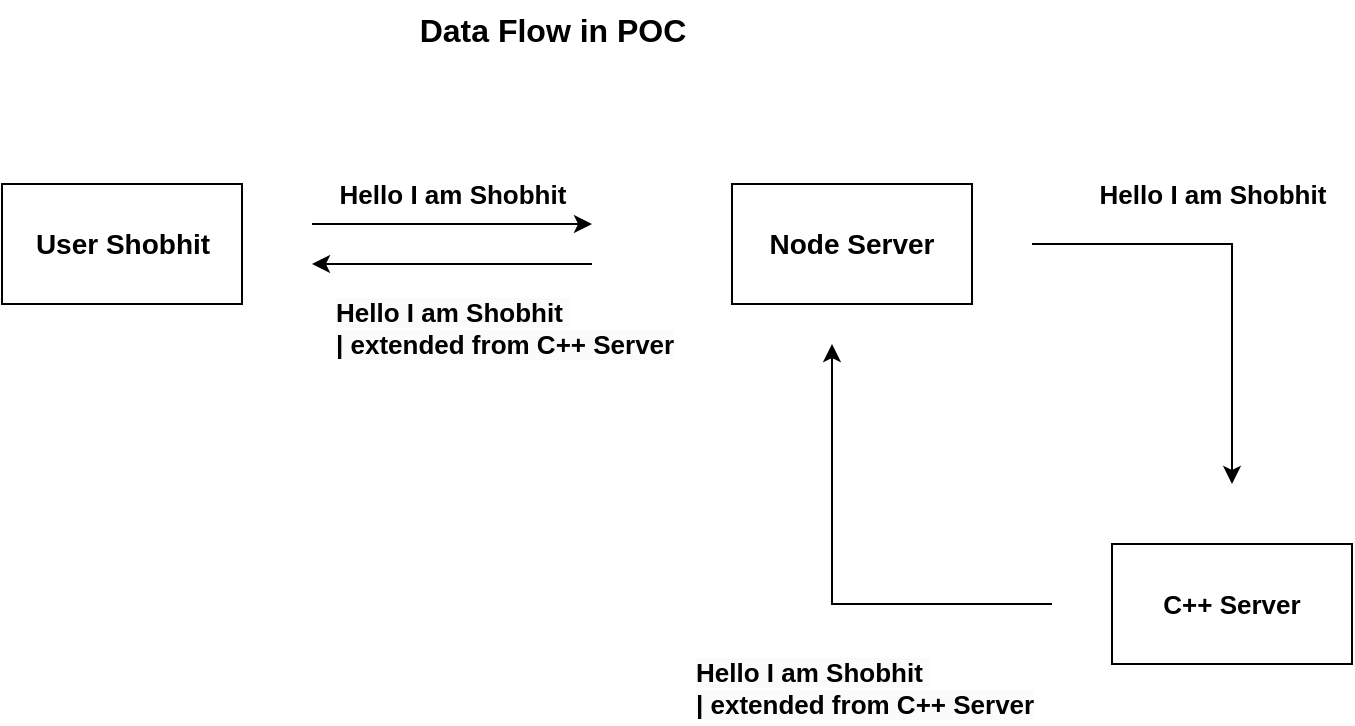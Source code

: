 <mxfile version="24.2.2" type="device">
  <diagram name="Page-1" id="UExZ4AlelgaGs9ZhQVOT">
    <mxGraphModel dx="1386" dy="785" grid="1" gridSize="10" guides="1" tooltips="1" connect="1" arrows="1" fold="1" page="1" pageScale="1" pageWidth="850" pageHeight="1100" math="0" shadow="0">
      <root>
        <mxCell id="0" />
        <mxCell id="1" parent="0" />
        <mxCell id="v1kcYTfgmF5wKfaNZFvS-1" value="&lt;font style=&quot;font-size: 14px;&quot;&gt;&lt;b&gt;User Shobhit&lt;/b&gt;&lt;/font&gt;" style="text;html=1;align=center;verticalAlign=middle;resizable=0;points=[];autosize=1;strokeColor=none;fillColor=none;" vertex="1" parent="1">
          <mxGeometry x="70" y="295" width="110" height="30" as="geometry" />
        </mxCell>
        <mxCell id="v1kcYTfgmF5wKfaNZFvS-2" value="" style="rounded=0;whiteSpace=wrap;html=1;fillColor=none;" vertex="1" parent="1">
          <mxGeometry x="65" y="280" width="120" height="60" as="geometry" />
        </mxCell>
        <mxCell id="v1kcYTfgmF5wKfaNZFvS-3" value="" style="endArrow=classic;html=1;rounded=0;" edge="1" parent="1">
          <mxGeometry width="50" height="50" relative="1" as="geometry">
            <mxPoint x="220" y="300" as="sourcePoint" />
            <mxPoint x="360" y="300" as="targetPoint" />
          </mxGeometry>
        </mxCell>
        <mxCell id="v1kcYTfgmF5wKfaNZFvS-4" value="&lt;font style=&quot;font-size: 13px;&quot;&gt;&lt;b&gt;Hello I am Shobhit&lt;/b&gt;&lt;/font&gt;" style="text;html=1;align=center;verticalAlign=middle;resizable=0;points=[];autosize=1;strokeColor=none;fillColor=none;" vertex="1" parent="1">
          <mxGeometry x="220" y="270" width="140" height="30" as="geometry" />
        </mxCell>
        <mxCell id="v1kcYTfgmF5wKfaNZFvS-5" value="&lt;font size=&quot;1&quot; style=&quot;&quot;&gt;&lt;b style=&quot;font-size: 14px;&quot;&gt;Node Server&lt;/b&gt;&lt;/font&gt;" style="rounded=0;whiteSpace=wrap;html=1;" vertex="1" parent="1">
          <mxGeometry x="430" y="280" width="120" height="60" as="geometry" />
        </mxCell>
        <mxCell id="v1kcYTfgmF5wKfaNZFvS-6" value="" style="endArrow=classic;html=1;rounded=0;" edge="1" parent="1">
          <mxGeometry width="50" height="50" relative="1" as="geometry">
            <mxPoint x="580" y="310" as="sourcePoint" />
            <mxPoint x="680" y="430" as="targetPoint" />
            <Array as="points">
              <mxPoint x="680" y="310" />
            </Array>
          </mxGeometry>
        </mxCell>
        <mxCell id="v1kcYTfgmF5wKfaNZFvS-7" value="&lt;font style=&quot;font-size: 13px;&quot;&gt;&lt;b&gt;Hello I am Shobhit&lt;/b&gt;&lt;/font&gt;" style="text;html=1;align=center;verticalAlign=middle;resizable=0;points=[];autosize=1;strokeColor=none;fillColor=none;" vertex="1" parent="1">
          <mxGeometry x="600" y="270" width="140" height="30" as="geometry" />
        </mxCell>
        <mxCell id="v1kcYTfgmF5wKfaNZFvS-8" value="&lt;font style=&quot;font-size: 13px;&quot;&gt;&lt;b&gt;C++ Server&lt;/b&gt;&lt;/font&gt;" style="rounded=0;whiteSpace=wrap;html=1;" vertex="1" parent="1">
          <mxGeometry x="620" y="460" width="120" height="60" as="geometry" />
        </mxCell>
        <mxCell id="v1kcYTfgmF5wKfaNZFvS-9" value="" style="endArrow=classic;html=1;rounded=0;" edge="1" parent="1">
          <mxGeometry width="50" height="50" relative="1" as="geometry">
            <mxPoint x="590" y="490" as="sourcePoint" />
            <mxPoint x="480" y="360" as="targetPoint" />
            <Array as="points">
              <mxPoint x="480" y="490" />
            </Array>
          </mxGeometry>
        </mxCell>
        <mxCell id="v1kcYTfgmF5wKfaNZFvS-10" value="&lt;b style=&quot;forced-color-adjust: none; color: rgb(0, 0, 0); font-family: Helvetica; font-size: 13px; font-style: normal; font-variant-ligatures: normal; font-variant-caps: normal; letter-spacing: normal; orphans: 2; text-align: center; text-indent: 0px; text-transform: none; widows: 2; word-spacing: 0px; -webkit-text-stroke-width: 0px; white-space: nowrap; background-color: rgb(251, 251, 251); text-decoration-thickness: initial; text-decoration-style: initial; text-decoration-color: initial;&quot;&gt;Hello I am Shobhit&amp;nbsp;&lt;/b&gt;&lt;div&gt;&lt;b style=&quot;forced-color-adjust: none; color: rgb(0, 0, 0); font-family: Helvetica; font-size: 13px; font-style: normal; font-variant-ligatures: normal; font-variant-caps: normal; letter-spacing: normal; orphans: 2; text-align: center; text-indent: 0px; text-transform: none; widows: 2; word-spacing: 0px; -webkit-text-stroke-width: 0px; white-space: nowrap; background-color: rgb(251, 251, 251); text-decoration-thickness: initial; text-decoration-style: initial; text-decoration-color: initial;&quot;&gt;| extended from C++ Server&lt;/b&gt;&lt;/div&gt;" style="text;whiteSpace=wrap;html=1;" vertex="1" parent="1">
          <mxGeometry x="410" y="510" width="150" height="40" as="geometry" />
        </mxCell>
        <mxCell id="v1kcYTfgmF5wKfaNZFvS-11" value="" style="endArrow=classic;html=1;rounded=0;" edge="1" parent="1">
          <mxGeometry width="50" height="50" relative="1" as="geometry">
            <mxPoint x="360" y="320" as="sourcePoint" />
            <mxPoint x="220" y="320" as="targetPoint" />
          </mxGeometry>
        </mxCell>
        <mxCell id="v1kcYTfgmF5wKfaNZFvS-12" value="&lt;b style=&quot;forced-color-adjust: none; color: rgb(0, 0, 0); font-family: Helvetica; font-size: 13px; font-style: normal; font-variant-ligatures: normal; font-variant-caps: normal; letter-spacing: normal; orphans: 2; text-align: center; text-indent: 0px; text-transform: none; widows: 2; word-spacing: 0px; -webkit-text-stroke-width: 0px; white-space: nowrap; background-color: rgb(251, 251, 251); text-decoration-thickness: initial; text-decoration-style: initial; text-decoration-color: initial;&quot;&gt;Hello I am Shobhit&amp;nbsp;&lt;/b&gt;&lt;div&gt;&lt;b style=&quot;forced-color-adjust: none; color: rgb(0, 0, 0); font-family: Helvetica; font-size: 13px; font-style: normal; font-variant-ligatures: normal; font-variant-caps: normal; letter-spacing: normal; orphans: 2; text-align: center; text-indent: 0px; text-transform: none; widows: 2; word-spacing: 0px; -webkit-text-stroke-width: 0px; white-space: nowrap; background-color: rgb(251, 251, 251); text-decoration-thickness: initial; text-decoration-style: initial; text-decoration-color: initial;&quot;&gt;| extended from C++ Server&lt;/b&gt;&lt;/div&gt;" style="text;whiteSpace=wrap;html=1;" vertex="1" parent="1">
          <mxGeometry x="230" y="330" width="150" height="40" as="geometry" />
        </mxCell>
        <mxCell id="v1kcYTfgmF5wKfaNZFvS-13" value="&lt;font style=&quot;font-size: 16px;&quot;&gt;&lt;b&gt;Data Flow in POC&lt;/b&gt;&lt;/font&gt;" style="text;html=1;align=center;verticalAlign=middle;resizable=0;points=[];autosize=1;strokeColor=none;fillColor=none;" vertex="1" parent="1">
          <mxGeometry x="260" y="188" width="160" height="30" as="geometry" />
        </mxCell>
      </root>
    </mxGraphModel>
  </diagram>
</mxfile>
